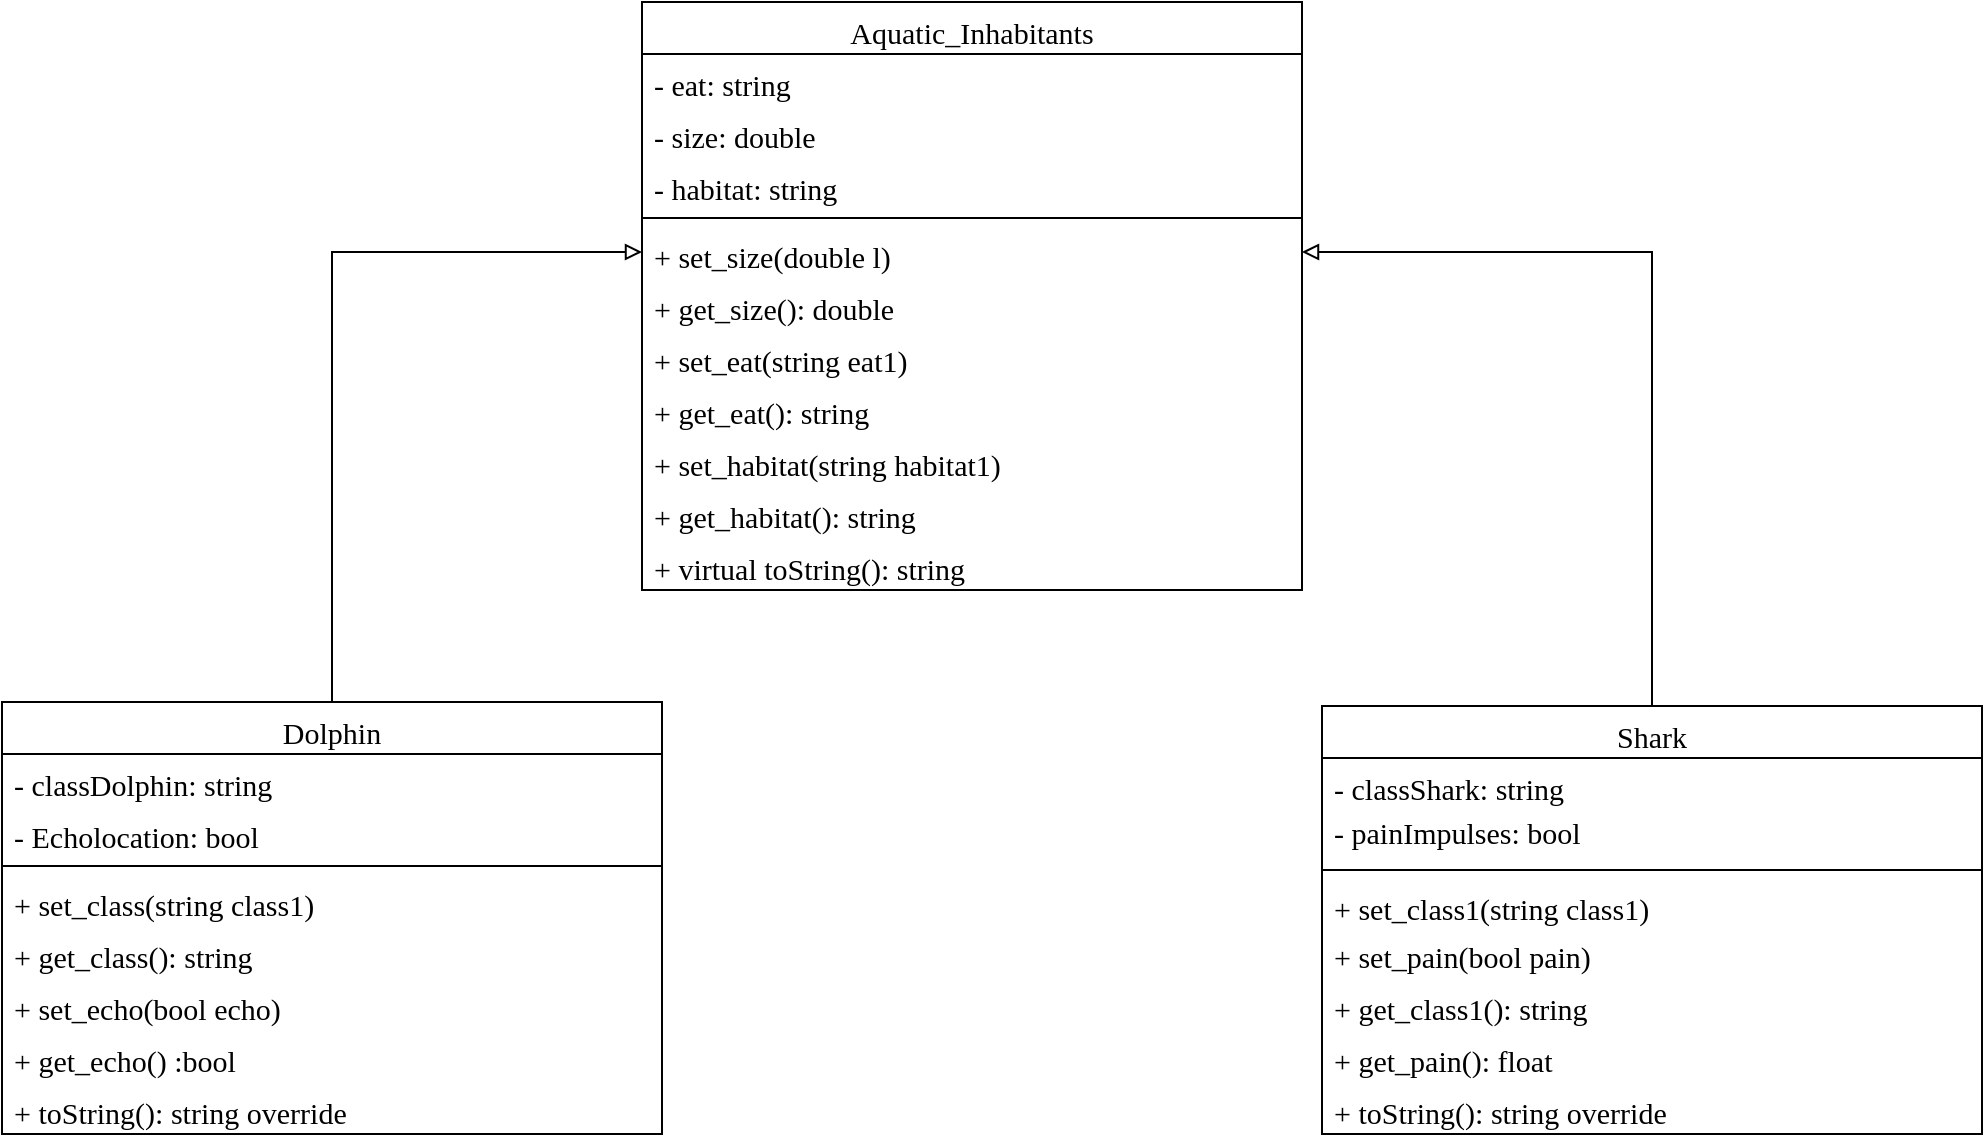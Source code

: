 <mxfile version="20.5.1" type="device"><diagram id="wGNIwxnqR2JtPv7RMH91" name="Страница 1"><mxGraphModel dx="1713" dy="838" grid="1" gridSize="10" guides="1" tooltips="1" connect="1" arrows="1" fold="1" page="1" pageScale="1" pageWidth="827" pageHeight="1169" math="0" shadow="0"><root><mxCell id="0"/><mxCell id="1" parent="0"/><mxCell id="TJbFcBjc0BOATthWRFSd-1" value="Aquatic_Inhabitants" style="swimlane;fontStyle=0;align=center;verticalAlign=top;childLayout=stackLayout;horizontal=1;startSize=26;horizontalStack=0;resizeParent=1;resizeParentMax=0;resizeLast=0;collapsible=1;marginBottom=0;fontFamily=Verdana;fontSize=15;" parent="1" vertex="1"><mxGeometry x="470" y="130" width="330" height="294" as="geometry"/></mxCell><mxCell id="TJbFcBjc0BOATthWRFSd-2" value="- eat: string" style="text;strokeColor=none;fillColor=none;align=left;verticalAlign=top;spacingLeft=4;spacingRight=4;overflow=hidden;rotatable=0;points=[[0,0.5],[1,0.5]];portConstraint=eastwest;fontStyle=0;fontFamily=Verdana;fontSize=15;" parent="TJbFcBjc0BOATthWRFSd-1" vertex="1"><mxGeometry y="26" width="330" height="26" as="geometry"/></mxCell><mxCell id="TJbFcBjc0BOATthWRFSd-7" value="- size: double" style="text;strokeColor=none;fillColor=none;align=left;verticalAlign=top;spacingLeft=4;spacingRight=4;overflow=hidden;rotatable=0;points=[[0,0.5],[1,0.5]];portConstraint=eastwest;fontStyle=0;fontFamily=Verdana;fontSize=15;" parent="TJbFcBjc0BOATthWRFSd-1" vertex="1"><mxGeometry y="52" width="330" height="26" as="geometry"/></mxCell><mxCell id="3OGn98ByqufZSZvKKJJ2-1" value="- habitat: string" style="text;strokeColor=none;fillColor=none;align=left;verticalAlign=top;spacingLeft=4;spacingRight=4;overflow=hidden;rotatable=0;points=[[0,0.5],[1,0.5]];portConstraint=eastwest;fontStyle=0;fontFamily=Verdana;fontSize=15;" parent="TJbFcBjc0BOATthWRFSd-1" vertex="1"><mxGeometry y="78" width="330" height="26" as="geometry"/></mxCell><mxCell id="TJbFcBjc0BOATthWRFSd-3" value="" style="line;strokeWidth=1;fillColor=none;align=left;verticalAlign=middle;spacingTop=-1;spacingLeft=3;spacingRight=3;rotatable=0;labelPosition=right;points=[];portConstraint=eastwest;fontStyle=0;fontFamily=Verdana;fontSize=15;" parent="TJbFcBjc0BOATthWRFSd-1" vertex="1"><mxGeometry y="104" width="330" height="8" as="geometry"/></mxCell><mxCell id="TJbFcBjc0BOATthWRFSd-4" value="+ set_size(double l)" style="text;strokeColor=none;fillColor=none;align=left;verticalAlign=top;spacingLeft=4;spacingRight=4;overflow=hidden;rotatable=0;points=[[0,0.5],[1,0.5]];portConstraint=eastwest;fontStyle=0;fontFamily=Verdana;fontSize=15;" parent="TJbFcBjc0BOATthWRFSd-1" vertex="1"><mxGeometry y="112" width="330" height="26" as="geometry"/></mxCell><mxCell id="TJbFcBjc0BOATthWRFSd-5" value="+ get_size(): double" style="text;strokeColor=none;fillColor=none;align=left;verticalAlign=top;spacingLeft=4;spacingRight=4;overflow=hidden;rotatable=0;points=[[0,0.5],[1,0.5]];portConstraint=eastwest;fontStyle=0;fontFamily=Verdana;fontSize=15;" parent="TJbFcBjc0BOATthWRFSd-1" vertex="1"><mxGeometry y="138" width="330" height="26" as="geometry"/></mxCell><mxCell id="TJbFcBjc0BOATthWRFSd-6" value="+ set_eat(string eat1)" style="text;strokeColor=none;fillColor=none;align=left;verticalAlign=top;spacingLeft=4;spacingRight=4;overflow=hidden;rotatable=0;points=[[0,0.5],[1,0.5]];portConstraint=eastwest;fontStyle=0;fontFamily=Verdana;fontSize=15;" parent="TJbFcBjc0BOATthWRFSd-1" vertex="1"><mxGeometry y="164" width="330" height="26" as="geometry"/></mxCell><mxCell id="TJbFcBjc0BOATthWRFSd-8" value="+ get_eat(): string" style="text;strokeColor=none;fillColor=none;align=left;verticalAlign=top;spacingLeft=4;spacingRight=4;overflow=hidden;rotatable=0;points=[[0,0.5],[1,0.5]];portConstraint=eastwest;fontStyle=0;fontFamily=Verdana;fontSize=15;" parent="TJbFcBjc0BOATthWRFSd-1" vertex="1"><mxGeometry y="190" width="330" height="26" as="geometry"/></mxCell><mxCell id="3OGn98ByqufZSZvKKJJ2-2" value="+ set_habitat(string habitat1)" style="text;strokeColor=none;fillColor=none;align=left;verticalAlign=top;spacingLeft=4;spacingRight=4;overflow=hidden;rotatable=0;points=[[0,0.5],[1,0.5]];portConstraint=eastwest;fontStyle=0;fontFamily=Verdana;fontSize=15;" parent="TJbFcBjc0BOATthWRFSd-1" vertex="1"><mxGeometry y="216" width="330" height="26" as="geometry"/></mxCell><mxCell id="3OGn98ByqufZSZvKKJJ2-3" value="+ get_habitat(): string" style="text;strokeColor=none;fillColor=none;align=left;verticalAlign=top;spacingLeft=4;spacingRight=4;overflow=hidden;rotatable=0;points=[[0,0.5],[1,0.5]];portConstraint=eastwest;fontStyle=0;fontFamily=Verdana;fontSize=15;" parent="TJbFcBjc0BOATthWRFSd-1" vertex="1"><mxGeometry y="242" width="330" height="26" as="geometry"/></mxCell><mxCell id="02vqYVd8xpm-02KYGGLa-1" value="+ virtual toString(): string" style="text;strokeColor=none;fillColor=none;align=left;verticalAlign=top;spacingLeft=4;spacingRight=4;overflow=hidden;rotatable=0;points=[[0,0.5],[1,0.5]];portConstraint=eastwest;fontStyle=0;fontFamily=Verdana;fontSize=15;" parent="TJbFcBjc0BOATthWRFSd-1" vertex="1"><mxGeometry y="268" width="330" height="26" as="geometry"/></mxCell><mxCell id="z9J9EHkAzByOv_wp9qef-2" style="edgeStyle=orthogonalEdgeStyle;rounded=0;orthogonalLoop=1;jettySize=auto;html=1;endArrow=block;endFill=0;" parent="1" source="BlucWLMDZSZ5TvuBL0MR-1" target="TJbFcBjc0BOATthWRFSd-4" edge="1"><mxGeometry relative="1" as="geometry"/></mxCell><mxCell id="BlucWLMDZSZ5TvuBL0MR-1" value="Shark" style="swimlane;fontStyle=0;align=center;verticalAlign=top;childLayout=stackLayout;horizontal=1;startSize=26;horizontalStack=0;resizeParent=1;resizeParentMax=0;resizeLast=0;collapsible=1;marginBottom=0;fontFamily=Verdana;fontSize=15;" parent="1" vertex="1"><mxGeometry x="810" y="482" width="330" height="214" as="geometry"/></mxCell><mxCell id="BlucWLMDZSZ5TvuBL0MR-2" value="- classShark: string" style="text;strokeColor=none;fillColor=none;align=left;verticalAlign=top;spacingLeft=4;spacingRight=4;overflow=hidden;rotatable=0;points=[[0,0.5],[1,0.5]];portConstraint=eastwest;fontStyle=0;fontFamily=Verdana;fontSize=15;" parent="BlucWLMDZSZ5TvuBL0MR-1" vertex="1"><mxGeometry y="26" width="330" height="22" as="geometry"/></mxCell><mxCell id="BlucWLMDZSZ5TvuBL0MR-3" value="- painImpulses: bool" style="text;strokeColor=none;fillColor=none;align=left;verticalAlign=top;spacingLeft=4;spacingRight=4;overflow=hidden;rotatable=0;points=[[0,0.5],[1,0.5]];portConstraint=eastwest;fontStyle=0;fontFamily=Verdana;fontSize=15;" parent="BlucWLMDZSZ5TvuBL0MR-1" vertex="1"><mxGeometry y="48" width="330" height="30" as="geometry"/></mxCell><mxCell id="BlucWLMDZSZ5TvuBL0MR-4" value="" style="line;strokeWidth=1;fillColor=none;align=left;verticalAlign=middle;spacingTop=-1;spacingLeft=3;spacingRight=3;rotatable=0;labelPosition=right;points=[];portConstraint=eastwest;fontStyle=0;fontFamily=Verdana;fontSize=15;" parent="BlucWLMDZSZ5TvuBL0MR-1" vertex="1"><mxGeometry y="78" width="330" height="8" as="geometry"/></mxCell><mxCell id="BlucWLMDZSZ5TvuBL0MR-5" value="+ set_class1(string class1)" style="text;strokeColor=none;fillColor=none;align=left;verticalAlign=top;spacingLeft=4;spacingRight=4;overflow=hidden;rotatable=0;points=[[0,0.5],[1,0.5]];portConstraint=eastwest;fontStyle=0;fontFamily=Verdana;fontSize=15;" parent="BlucWLMDZSZ5TvuBL0MR-1" vertex="1"><mxGeometry y="86" width="330" height="24" as="geometry"/></mxCell><mxCell id="BlucWLMDZSZ5TvuBL0MR-7" value="+ set_pain(bool pain)" style="text;strokeColor=none;fillColor=none;align=left;verticalAlign=top;spacingLeft=4;spacingRight=4;overflow=hidden;rotatable=0;points=[[0,0.5],[1,0.5]];portConstraint=eastwest;fontStyle=0;fontFamily=Verdana;fontSize=15;" parent="BlucWLMDZSZ5TvuBL0MR-1" vertex="1"><mxGeometry y="110" width="330" height="26" as="geometry"/></mxCell><mxCell id="BlucWLMDZSZ5TvuBL0MR-6" value="+ get_class1(): string" style="text;strokeColor=none;fillColor=none;align=left;verticalAlign=top;spacingLeft=4;spacingRight=4;overflow=hidden;rotatable=0;points=[[0,0.5],[1,0.5]];portConstraint=eastwest;fontStyle=0;fontFamily=Verdana;fontSize=15;" parent="BlucWLMDZSZ5TvuBL0MR-1" vertex="1"><mxGeometry y="136" width="330" height="26" as="geometry"/></mxCell><mxCell id="BlucWLMDZSZ5TvuBL0MR-8" value="+ get_pain(): float" style="text;strokeColor=none;fillColor=none;align=left;verticalAlign=top;spacingLeft=4;spacingRight=4;overflow=hidden;rotatable=0;points=[[0,0.5],[1,0.5]];portConstraint=eastwest;fontStyle=0;fontFamily=Verdana;fontSize=15;" parent="BlucWLMDZSZ5TvuBL0MR-1" vertex="1"><mxGeometry y="162" width="330" height="26" as="geometry"/></mxCell><mxCell id="02vqYVd8xpm-02KYGGLa-3" value="+ toString(): string override" style="text;strokeColor=none;fillColor=none;align=left;verticalAlign=top;spacingLeft=4;spacingRight=4;overflow=hidden;rotatable=0;points=[[0,0.5],[1,0.5]];portConstraint=eastwest;fontStyle=0;fontFamily=Verdana;fontSize=15;" parent="BlucWLMDZSZ5TvuBL0MR-1" vertex="1"><mxGeometry y="188" width="330" height="26" as="geometry"/></mxCell><mxCell id="z9J9EHkAzByOv_wp9qef-1" style="edgeStyle=orthogonalEdgeStyle;rounded=0;orthogonalLoop=1;jettySize=auto;html=1;entryX=0;entryY=0.5;entryDx=0;entryDy=0;endArrow=block;endFill=0;" parent="1" source="BlucWLMDZSZ5TvuBL0MR-10" target="TJbFcBjc0BOATthWRFSd-4" edge="1"><mxGeometry relative="1" as="geometry"/></mxCell><mxCell id="BlucWLMDZSZ5TvuBL0MR-10" value="Dolphin" style="swimlane;fontStyle=0;align=center;verticalAlign=top;childLayout=stackLayout;horizontal=1;startSize=26;horizontalStack=0;resizeParent=1;resizeParentMax=0;resizeLast=0;collapsible=1;marginBottom=0;fontFamily=Verdana;fontSize=15;" parent="1" vertex="1"><mxGeometry x="150" y="480" width="330" height="216" as="geometry"/></mxCell><mxCell id="BlucWLMDZSZ5TvuBL0MR-11" value="- classDolphin: string" style="text;strokeColor=none;fillColor=none;align=left;verticalAlign=top;spacingLeft=4;spacingRight=4;overflow=hidden;rotatable=0;points=[[0,0.5],[1,0.5]];portConstraint=eastwest;fontStyle=0;fontFamily=Verdana;fontSize=15;" parent="BlucWLMDZSZ5TvuBL0MR-10" vertex="1"><mxGeometry y="26" width="330" height="26" as="geometry"/></mxCell><mxCell id="BlucWLMDZSZ5TvuBL0MR-12" value="- Echolocation: bool" style="text;strokeColor=none;fillColor=none;align=left;verticalAlign=top;spacingLeft=4;spacingRight=4;overflow=hidden;rotatable=0;points=[[0,0.5],[1,0.5]];portConstraint=eastwest;fontStyle=0;fontFamily=Verdana;fontSize=15;" parent="BlucWLMDZSZ5TvuBL0MR-10" vertex="1"><mxGeometry y="52" width="330" height="26" as="geometry"/></mxCell><mxCell id="BlucWLMDZSZ5TvuBL0MR-13" value="" style="line;strokeWidth=1;fillColor=none;align=left;verticalAlign=middle;spacingTop=-1;spacingLeft=3;spacingRight=3;rotatable=0;labelPosition=right;points=[];portConstraint=eastwest;fontStyle=0;fontFamily=Verdana;fontSize=15;" parent="BlucWLMDZSZ5TvuBL0MR-10" vertex="1"><mxGeometry y="78" width="330" height="8" as="geometry"/></mxCell><mxCell id="BlucWLMDZSZ5TvuBL0MR-14" value="+ set_class(string class1)" style="text;strokeColor=none;fillColor=none;align=left;verticalAlign=top;spacingLeft=4;spacingRight=4;overflow=hidden;rotatable=0;points=[[0,0.5],[1,0.5]];portConstraint=eastwest;fontStyle=0;fontFamily=Verdana;fontSize=15;" parent="BlucWLMDZSZ5TvuBL0MR-10" vertex="1"><mxGeometry y="86" width="330" height="26" as="geometry"/></mxCell><mxCell id="BlucWLMDZSZ5TvuBL0MR-15" value="+ get_class(): string" style="text;strokeColor=none;fillColor=none;align=left;verticalAlign=top;spacingLeft=4;spacingRight=4;overflow=hidden;rotatable=0;points=[[0,0.5],[1,0.5]];portConstraint=eastwest;fontStyle=0;fontFamily=Verdana;fontSize=15;" parent="BlucWLMDZSZ5TvuBL0MR-10" vertex="1"><mxGeometry y="112" width="330" height="26" as="geometry"/></mxCell><mxCell id="BlucWLMDZSZ5TvuBL0MR-16" value="+ set_echo(bool echo)" style="text;strokeColor=none;fillColor=none;align=left;verticalAlign=top;spacingLeft=4;spacingRight=4;overflow=hidden;rotatable=0;points=[[0,0.5],[1,0.5]];portConstraint=eastwest;fontStyle=0;fontFamily=Verdana;fontSize=15;" parent="BlucWLMDZSZ5TvuBL0MR-10" vertex="1"><mxGeometry y="138" width="330" height="26" as="geometry"/></mxCell><mxCell id="BlucWLMDZSZ5TvuBL0MR-17" value="+ get_echo() :bool" style="text;strokeColor=none;fillColor=none;align=left;verticalAlign=top;spacingLeft=4;spacingRight=4;overflow=hidden;rotatable=0;points=[[0,0.5],[1,0.5]];portConstraint=eastwest;fontStyle=0;fontFamily=Verdana;fontSize=15;" parent="BlucWLMDZSZ5TvuBL0MR-10" vertex="1"><mxGeometry y="164" width="330" height="26" as="geometry"/></mxCell><mxCell id="02vqYVd8xpm-02KYGGLa-2" value="+ toString(): string override" style="text;strokeColor=none;fillColor=none;align=left;verticalAlign=top;spacingLeft=4;spacingRight=4;overflow=hidden;rotatable=0;points=[[0,0.5],[1,0.5]];portConstraint=eastwest;fontStyle=0;fontFamily=Verdana;fontSize=15;" parent="BlucWLMDZSZ5TvuBL0MR-10" vertex="1"><mxGeometry y="190" width="330" height="26" as="geometry"/></mxCell></root></mxGraphModel></diagram></mxfile>